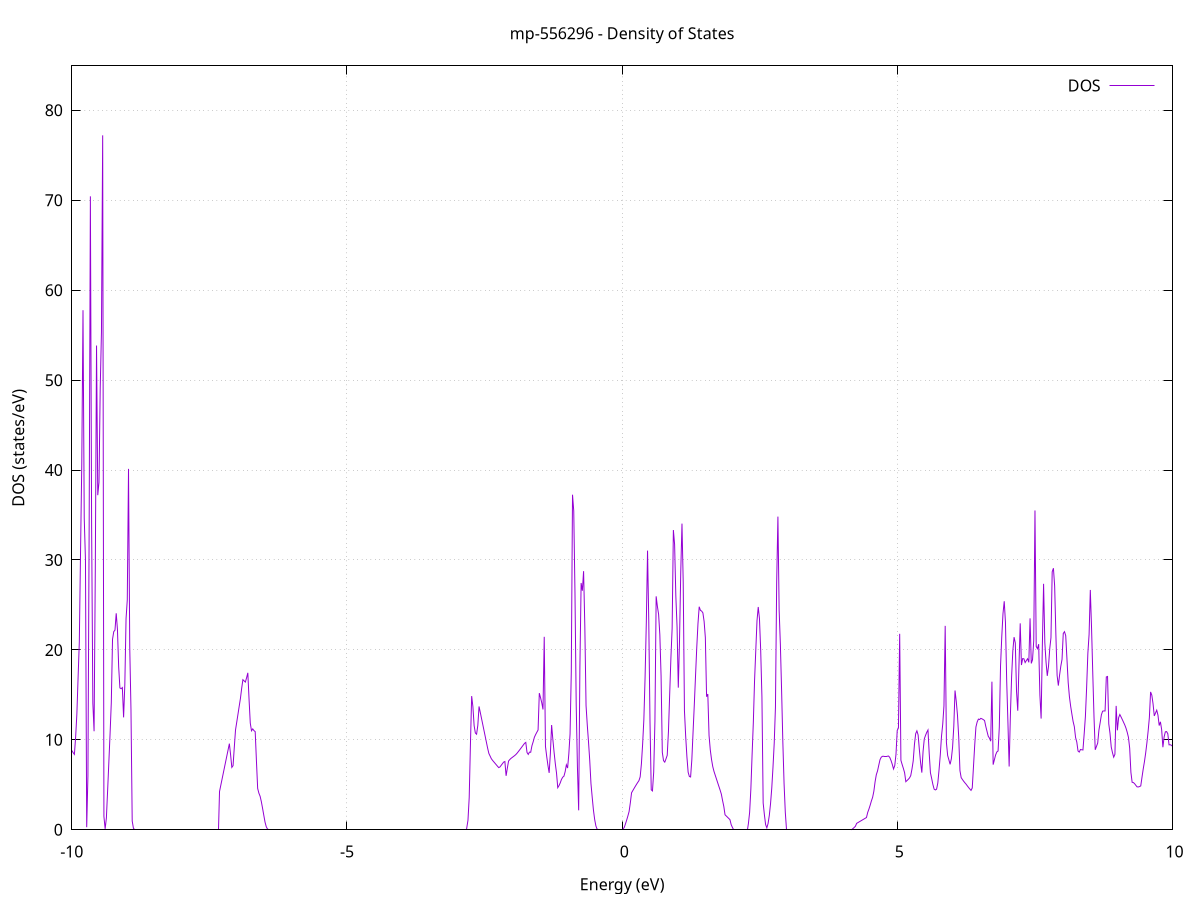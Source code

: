 set title 'mp-556296 - Density of States'
set xlabel 'Energy (eV)'
set ylabel 'DOS (states/eV)'
set grid
set xrange [-10:10]
set yrange [0:84.944]
set xzeroaxis lt -1
set terminal png size 800,600
set output 'mp-556296_dos_gnuplot.png'
plot '-' using 1:2 with lines title 'DOS'
-26.512600 0.000000
-26.490300 0.000000
-26.467900 0.000000
-26.445600 0.000000
-26.423200 0.000000
-26.400900 0.000000
-26.378500 0.000000
-26.356200 0.000000
-26.333900 0.000000
-26.311500 0.000000
-26.289200 0.000000
-26.266800 0.000000
-26.244500 0.000000
-26.222100 0.000000
-26.199800 0.000000
-26.177400 0.000000
-26.155100 0.000000
-26.132700 0.000000
-26.110400 0.000000
-26.088000 0.000000
-26.065700 0.000000
-26.043300 0.000000
-26.021000 0.000000
-25.998600 0.000000
-25.976300 0.000000
-25.953900 0.000000
-25.931600 0.000000
-25.909200 0.000000
-25.886900 0.000000
-25.864500 0.000000
-25.842200 0.000000
-25.819800 0.000000
-25.797500 0.000000
-25.775100 0.000000
-25.752800 0.000000
-25.730500 0.000000
-25.708100 0.000000
-25.685800 0.000000
-25.663400 0.000000
-25.641100 0.000000
-25.618700 0.000000
-25.596400 0.000000
-25.574000 0.000000
-25.551700 0.000000
-25.529300 0.000000
-25.507000 0.000000
-25.484600 0.000000
-25.462300 0.000000
-25.439900 0.000000
-25.417600 0.000000
-25.395200 0.000000
-25.372900 0.000000
-25.350500 0.000000
-25.328200 0.000000
-25.305800 0.000000
-25.283500 0.000000
-25.261100 0.000000
-25.238800 0.000000
-25.216400 0.000000
-25.194100 0.000000
-25.171800 0.000000
-25.149400 0.000000
-25.127100 0.000000
-25.104700 0.000000
-25.082400 0.000000
-25.060000 0.000000
-25.037700 0.000000
-25.015300 0.000000
-24.993000 0.000000
-24.970600 0.000000
-24.948300 0.000000
-24.925900 0.000000
-24.903600 0.000000
-24.881200 0.000000
-24.858900 0.000000
-24.836500 0.000000
-24.814200 0.000000
-24.791800 0.000000
-24.769500 0.000000
-24.747100 0.000000
-24.724800 0.000000
-24.702400 0.000000
-24.680100 0.000000
-24.657700 0.000000
-24.635400 0.000000
-24.613000 0.000000
-24.590700 0.000000
-24.568400 0.000000
-24.546000 0.000000
-24.523700 0.000000
-24.501300 0.000000
-24.479000 968.405000
-24.456600 0.000000
-24.434300 0.000000
-24.411900 0.000000
-24.389600 0.000000
-24.367200 0.000000
-24.344900 0.000000
-24.322500 0.000000
-24.300200 0.000000
-24.277800 0.000000
-24.255500 0.000000
-24.233100 0.000000
-24.210800 0.000000
-24.188400 0.000000
-24.166100 0.000000
-24.143700 0.000000
-24.121400 0.000000
-24.099000 0.000000
-24.076700 0.000000
-24.054300 0.000000
-24.032000 0.000000
-24.009600 0.000000
-23.987300 0.000000
-23.965000 0.000000
-23.942600 0.000000
-23.920300 0.000000
-23.897900 0.000000
-23.875600 0.000000
-23.853200 0.000000
-23.830900 0.000000
-23.808500 0.000000
-23.786200 0.000000
-23.763800 0.000000
-23.741500 0.000000
-23.719100 0.000000
-23.696800 0.000000
-23.674400 0.000000
-23.652100 0.000000
-23.629700 0.000000
-23.607400 0.000000
-23.585000 0.000000
-23.562700 0.000000
-23.540300 0.000000
-23.518000 0.000000
-23.495600 0.000000
-23.473300 0.000000
-23.450900 0.000000
-23.428600 0.000000
-23.406300 0.000000
-23.383900 0.000000
-23.361600 0.000000
-23.339200 0.000000
-23.316900 0.000000
-23.294500 0.000000
-23.272200 0.000000
-23.249800 0.000000
-23.227500 0.000000
-23.205100 0.000000
-23.182800 0.000000
-23.160400 0.000000
-23.138100 0.000000
-23.115700 0.000000
-23.093400 0.000000
-23.071000 0.000000
-23.048700 0.000000
-23.026300 0.000000
-23.004000 0.000000
-22.981600 0.000000
-22.959300 0.000000
-22.936900 0.000000
-22.914600 0.000000
-22.892200 0.000000
-22.869900 0.000000
-22.847500 0.000000
-22.825200 0.000000
-22.802900 0.000000
-22.780500 0.000000
-22.758200 0.000000
-22.735800 0.000000
-22.713500 0.000000
-22.691100 0.000000
-22.668800 0.000000
-22.646400 0.000000
-22.624100 0.000000
-22.601700 0.000000
-22.579400 0.000000
-22.557000 0.000000
-22.534700 0.000000
-22.512300 0.000000
-22.490000 0.000000
-22.467600 0.000000
-22.445300 0.000000
-22.422900 0.000000
-22.400600 0.000000
-22.378200 0.000000
-22.355900 0.000000
-22.333500 0.000000
-22.311200 0.000000
-22.288800 0.000000
-22.266500 0.000000
-22.244100 0.000000
-22.221800 0.000000
-22.199500 0.000000
-22.177100 0.000000
-22.154800 0.000000
-22.132400 0.000000
-22.110100 0.000000
-22.087700 0.000000
-22.065400 0.000000
-22.043000 0.000000
-22.020700 0.000000
-21.998300 0.000000
-21.976000 0.000000
-21.953600 0.000000
-21.931300 0.000000
-21.908900 0.000000
-21.886600 0.000000
-21.864200 0.000000
-21.841900 0.000000
-21.819500 0.000000
-21.797200 0.000000
-21.774800 0.000000
-21.752500 0.000000
-21.730100 0.000000
-21.707800 0.000000
-21.685400 0.000000
-21.663100 0.000000
-21.640800 0.000000
-21.618400 0.000000
-21.596100 0.000000
-21.573700 0.000000
-21.551400 0.000000
-21.529000 0.000000
-21.506700 0.000000
-21.484300 0.000000
-21.462000 0.000000
-21.439600 0.000000
-21.417300 0.000000
-21.394900 0.000000
-21.372600 0.000000
-21.350200 0.000000
-21.327900 0.000000
-21.305500 0.000000
-21.283200 0.000000
-21.260800 0.000000
-21.238500 0.000000
-21.216100 0.000000
-21.193800 0.000000
-21.171400 0.000000
-21.149100 0.000000
-21.126700 0.000000
-21.104400 0.000000
-21.082000 0.000000
-21.059700 0.000000
-21.037400 0.000000
-21.015000 0.000000
-20.992700 0.000000
-20.970300 0.000000
-20.948000 0.000000
-20.925600 0.000000
-20.903300 0.000000
-20.880900 0.000000
-20.858600 0.000000
-20.836200 0.000000
-20.813900 0.000000
-20.791500 0.000000
-20.769200 0.000000
-20.746800 0.000000
-20.724500 0.000000
-20.702100 0.000000
-20.679800 0.000000
-20.657400 0.000000
-20.635100 0.000000
-20.612700 0.000000
-20.590400 0.000000
-20.568000 0.000000
-20.545700 0.000000
-20.523300 0.000000
-20.501000 0.000000
-20.478600 0.000000
-20.456300 0.000000
-20.434000 0.000000
-20.411600 0.000000
-20.389300 0.000000
-20.366900 0.000000
-20.344600 0.000000
-20.322200 0.000000
-20.299900 0.000000
-20.277500 0.000000
-20.255200 0.000000
-20.232800 0.000000
-20.210500 0.000000
-20.188100 0.000000
-20.165800 0.000000
-20.143400 0.000000
-20.121100 0.000000
-20.098700 0.000000
-20.076400 0.000000
-20.054000 0.000000
-20.031700 0.000000
-20.009300 0.000000
-19.987000 0.000000
-19.964600 0.000000
-19.942300 0.000000
-19.919900 0.000000
-19.897600 0.000000
-19.875300 0.000000
-19.852900 0.000000
-19.830600 0.000000
-19.808200 0.000000
-19.785900 0.000000
-19.763500 0.000000
-19.741200 0.000000
-19.718800 0.000000
-19.696500 0.000000
-19.674100 0.000000
-19.651800 0.000000
-19.629400 0.000000
-19.607100 0.000000
-19.584700 0.000000
-19.562400 0.000000
-19.540000 0.000000
-19.517700 0.000000
-19.495300 0.000000
-19.473000 0.000000
-19.450600 0.000000
-19.428300 0.000000
-19.405900 0.000000
-19.383600 0.000000
-19.361200 0.000000
-19.338900 0.000000
-19.316500 0.000000
-19.294200 0.000000
-19.271900 0.000000
-19.249500 0.000000
-19.227200 0.000000
-19.204800 0.000000
-19.182500 0.000000
-19.160100 0.000000
-19.137800 0.000000
-19.115400 0.000000
-19.093100 0.000000
-19.070700 0.000000
-19.048400 0.000000
-19.026000 0.000000
-19.003700 0.000000
-18.981300 0.000000
-18.959000 0.000000
-18.936600 0.000000
-18.914300 0.000000
-18.891900 0.000000
-18.869600 0.000000
-18.847200 0.000000
-18.824900 0.000000
-18.802500 0.000000
-18.780200 0.000000
-18.757800 0.000000
-18.735500 0.000000
-18.713100 0.000000
-18.690800 0.000000
-18.668500 0.000000
-18.646100 0.000000
-18.623800 0.000000
-18.601400 0.000000
-18.579100 0.000000
-18.556700 0.000000
-18.534400 0.000000
-18.512000 0.000000
-18.489700 0.000000
-18.467300 0.000000
-18.445000 0.000000
-18.422600 0.000000
-18.400300 0.000000
-18.377900 0.000000
-18.355600 0.000000
-18.333200 0.000000
-18.310900 0.000000
-18.288500 0.000000
-18.266200 0.000000
-18.243800 0.000000
-18.221500 0.000000
-18.199100 0.000000
-18.176800 0.000000
-18.154400 0.000000
-18.132100 0.000000
-18.109800 0.000000
-18.087400 0.000000
-18.065100 0.000000
-18.042700 0.000000
-18.020400 0.000000
-17.998000 0.000000
-17.975700 0.000000
-17.953300 0.000000
-17.931000 0.000000
-17.908600 0.000000
-17.886300 0.000000
-17.863900 0.000000
-17.841600 0.000000
-17.819200 0.000000
-17.796900 0.000000
-17.774500 0.000000
-17.752200 0.000000
-17.729800 0.000000
-17.707500 0.000000
-17.685100 0.000000
-17.662800 0.000000
-17.640400 0.000000
-17.618100 0.000000
-17.595700 0.000000
-17.573400 0.000000
-17.551000 0.000000
-17.528700 0.000000
-17.506400 0.000000
-17.484000 0.000000
-17.461700 0.000000
-17.439300 0.000000
-17.417000 0.000000
-17.394600 0.000000
-17.372300 0.000000
-17.349900 0.000000
-17.327600 0.000000
-17.305200 0.000000
-17.282900 0.000000
-17.260500 0.000000
-17.238200 0.000000
-17.215800 0.000000
-17.193500 0.000000
-17.171100 0.000000
-17.148800 0.000000
-17.126400 0.000000
-17.104100 0.000000
-17.081700 0.000000
-17.059400 0.000000
-17.037000 0.000000
-17.014700 0.000000
-16.992300 0.000000
-16.970000 0.000000
-16.947600 0.000000
-16.925300 0.000000
-16.903000 0.000000
-16.880600 0.000000
-16.858300 0.000000
-16.835900 0.000000
-16.813600 0.000000
-16.791200 0.000000
-16.768900 0.000000
-16.746500 0.000000
-16.724200 0.000000
-16.701800 0.000000
-16.679500 0.000000
-16.657100 0.000000
-16.634800 0.000000
-16.612400 0.000000
-16.590100 0.000000
-16.567700 0.000000
-16.545400 0.000000
-16.523000 0.000000
-16.500700 0.000000
-16.478300 0.000000
-16.456000 0.000000
-16.433600 0.000000
-16.411300 0.000000
-16.388900 0.000000
-16.366600 0.000000
-16.344200 0.000000
-16.321900 0.000000
-16.299600 0.000000
-16.277200 0.000000
-16.254900 0.000000
-16.232500 0.000000
-16.210200 0.000000
-16.187800 0.000000
-16.165500 0.000000
-16.143100 0.000000
-16.120800 0.000000
-16.098400 0.000000
-16.076100 0.000000
-16.053700 0.000000
-16.031400 0.000000
-16.009000 0.000000
-15.986700 0.000000
-15.964300 0.000000
-15.942000 0.000000
-15.919600 0.000000
-15.897300 0.000000
-15.874900 0.000000
-15.852600 0.000000
-15.830200 0.000000
-15.807900 0.000000
-15.785500 0.000000
-15.763200 0.000000
-15.740900 0.000000
-15.718500 0.000000
-15.696200 0.000000
-15.673800 0.000000
-15.651500 0.000000
-15.629100 0.000000
-15.606800 0.000000
-15.584400 0.000000
-15.562100 0.000000
-15.539700 0.000000
-15.517400 0.000000
-15.495000 0.000000
-15.472700 0.000000
-15.450300 0.000000
-15.428000 0.000000
-15.405600 0.000000
-15.383300 0.000000
-15.360900 0.000000
-15.338600 0.000000
-15.316200 0.000000
-15.293900 0.000000
-15.271500 0.000000
-15.249200 0.000000
-15.226800 0.000000
-15.204500 0.000000
-15.182100 0.000000
-15.159800 0.000000
-15.137500 0.000000
-15.115100 0.000000
-15.092800 0.000000
-15.070400 0.000000
-15.048100 0.000000
-15.025700 0.000000
-15.003400 0.000000
-14.981000 0.000000
-14.958700 0.000000
-14.936300 0.000000
-14.914000 0.000000
-14.891600 0.000000
-14.869300 0.000000
-14.846900 0.000000
-14.824600 0.000000
-14.802200 0.000000
-14.779900 0.000000
-14.757500 0.000000
-14.735200 0.000000
-14.712800 0.000000
-14.690500 0.000000
-14.668100 0.000000
-14.645800 0.000000
-14.623400 0.000000
-14.601100 0.000000
-14.578700 0.000000
-14.556400 0.000000
-14.534100 0.000000
-14.511700 0.000000
-14.489400 0.000000
-14.467000 0.000000
-14.444700 0.000000
-14.422300 0.000000
-14.400000 0.000000
-14.377600 0.000000
-14.355300 0.000000
-14.332900 0.000000
-14.310600 0.000000
-14.288200 0.000000
-14.265900 0.000000
-14.243500 0.000000
-14.221200 0.000000
-14.198800 0.000000
-14.176500 0.000000
-14.154100 0.000000
-14.131800 0.000000
-14.109400 0.000000
-14.087100 0.000000
-14.064700 0.000000
-14.042400 0.000000
-14.020000 0.000000
-13.997700 0.000000
-13.975400 0.000000
-13.953000 0.000000
-13.930700 0.000000
-13.908300 0.000000
-13.886000 0.000000
-13.863600 0.000000
-13.841300 0.000000
-13.818900 0.000000
-13.796600 0.000000
-13.774200 0.000000
-13.751900 0.000000
-13.729500 0.000000
-13.707200 0.000000
-13.684800 0.000000
-13.662500 0.000000
-13.640100 0.000000
-13.617800 0.000000
-13.595400 0.000000
-13.573100 0.000000
-13.550700 0.000000
-13.528400 0.000000
-13.506000 0.000000
-13.483700 0.000000
-13.461300 0.000000
-13.439000 0.000000
-13.416600 0.000000
-13.394300 0.000000
-13.372000 0.000000
-13.349600 0.000000
-13.327300 0.000000
-13.304900 0.000000
-13.282600 0.000000
-13.260200 0.000000
-13.237900 0.000000
-13.215500 0.000000
-13.193200 0.000000
-13.170800 0.000000
-13.148500 0.000000
-13.126100 0.000000
-13.103800 0.000000
-13.081400 0.000000
-13.059100 0.000000
-13.036700 0.000000
-13.014400 0.000000
-12.992000 0.000000
-12.969700 0.000000
-12.947300 0.000000
-12.925000 0.000000
-12.902600 0.000000
-12.880300 0.000000
-12.857900 0.000000
-12.835600 0.000000
-12.813200 0.000000
-12.790900 0.000000
-12.768600 0.000000
-12.746200 0.000000
-12.723900 0.000000
-12.701500 0.000000
-12.679200 0.000000
-12.656800 0.003600
-12.634500 1.244400
-12.612100 5.147400
-12.589800 9.246300
-12.567400 24.937300
-12.545100 28.531400
-12.522700 24.590700
-12.500400 38.036500
-12.478000 51.999400
-12.455700 50.819000
-12.433300 35.553200
-12.411000 24.379100
-12.388600 35.615400
-12.366300 24.760100
-12.343900 4.423700
-12.321600 0.000000
-12.299200 0.000000
-12.276900 0.000000
-12.254500 0.000000
-12.232200 0.000000
-12.209900 0.000000
-12.187500 0.000000
-12.165200 0.000000
-12.142800 0.000000
-12.120500 0.000000
-12.098100 0.000000
-12.075800 0.000000
-12.053400 0.000000
-12.031100 0.000000
-12.008700 0.000000
-11.986400 0.000000
-11.964000 0.000000
-11.941700 0.000000
-11.919300 0.000000
-11.897000 0.000000
-11.874600 0.000000
-11.852300 0.000000
-11.829900 0.000000
-11.807600 0.000000
-11.785200 0.000000
-11.762900 0.000000
-11.740500 0.000000
-11.718200 0.000000
-11.695800 0.000000
-11.673500 0.000000
-11.651100 0.000000
-11.628800 0.000000
-11.606500 0.000000
-11.584100 0.000000
-11.561800 0.000000
-11.539400 0.000000
-11.517100 0.000000
-11.494700 0.000000
-11.472400 0.000000
-11.450000 0.000000
-11.427700 0.000000
-11.405300 0.000000
-11.383000 0.000000
-11.360600 0.000000
-11.338300 0.000000
-11.315900 0.000000
-11.293600 0.000000
-11.271200 0.000000
-11.248900 0.000000
-11.226500 0.000000
-11.204200 0.000000
-11.181800 0.000000
-11.159500 0.000000
-11.137100 0.000000
-11.114800 0.000000
-11.092400 0.000000
-11.070100 0.000000
-11.047700 0.000000
-11.025400 0.000000
-11.003100 0.000000
-10.980700 0.000000
-10.958400 0.000000
-10.936000 0.000000
-10.913700 0.000000
-10.891300 0.000000
-10.869000 0.000000
-10.846600 0.000000
-10.824300 0.000000
-10.801900 0.000000
-10.779600 0.000000
-10.757200 0.000000
-10.734900 0.000000
-10.712500 0.000000
-10.690200 0.000000
-10.667800 0.000000
-10.645500 0.000000
-10.623100 0.000000
-10.600800 0.000000
-10.578400 0.000000
-10.556100 0.000000
-10.533700 0.000000
-10.511400 0.000000
-10.489000 0.000000
-10.466700 0.000000
-10.444400 0.000000
-10.422000 0.132800
-10.399700 0.527000
-10.377300 1.375500
-10.355000 3.170100
-10.332600 9.174000
-10.310300 20.016100
-10.287900 32.788500
-10.265600 19.988600
-10.243200 21.021800
-10.220900 13.172700
-10.198500 11.791600
-10.176200 10.582800
-10.153800 14.893400
-10.131500 29.862600
-10.109100 19.661000
-10.086800 17.708500
-10.064400 13.124900
-10.042100 9.360200
-10.019700 9.058700
-9.997400 8.795400
-9.975000 8.570300
-9.952700 8.383400
-9.930300 10.298200
-9.908000 12.854800
-9.885600 16.924500
-9.863300 20.875100
-9.841000 30.906800
-9.818600 40.653700
-9.796300 57.777000
-9.773900 34.657000
-9.751600 30.022200
-9.729200 0.287500
-9.706900 5.994900
-9.684500 33.679800
-9.662200 70.437500
-9.639800 33.787600
-9.617500 14.092100
-9.595100 10.955800
-9.572800 28.915900
-9.550400 53.845200
-9.528100 37.208200
-9.505700 38.637600
-9.483400 49.093300
-9.461000 55.340800
-9.438700 77.221900
-9.416300 1.484500
-9.394000 0.099300
-9.371600 1.304100
-9.349300 4.317700
-9.326900 7.495400
-9.304600 10.642900
-9.282200 14.135000
-9.259900 21.177600
-9.237600 22.032100
-9.215200 22.202900
-9.192900 24.072600
-9.170500 22.279100
-9.148200 18.114700
-9.125800 15.775600
-9.103500 15.685500
-9.081100 15.812400
-9.058800 12.499800
-9.036400 16.145600
-9.014100 23.484300
-8.991700 25.561100
-8.969400 40.128700
-8.947000 20.333900
-8.924700 13.383600
-8.902300 0.974500
-8.880000 0.171000
-8.857600 0.000000
-8.835300 0.000000
-8.812900 0.000000
-8.790600 0.000000
-8.768200 0.000000
-8.745900 0.000000
-8.723500 0.000000
-8.701200 0.000000
-8.678900 0.000000
-8.656500 0.000000
-8.634200 0.000000
-8.611800 0.000000
-8.589500 0.000000
-8.567100 0.000000
-8.544800 0.000000
-8.522400 0.000000
-8.500100 0.000000
-8.477700 0.000000
-8.455400 0.000000
-8.433000 0.000000
-8.410700 0.000000
-8.388300 0.000000
-8.366000 0.000000
-8.343600 0.000000
-8.321300 0.000000
-8.298900 0.000000
-8.276600 0.000000
-8.254200 0.000000
-8.231900 0.000000
-8.209500 0.000000
-8.187200 0.000000
-8.164800 0.000000
-8.142500 0.000000
-8.120100 0.000000
-8.097800 0.000000
-8.075500 0.000000
-8.053100 0.000000
-8.030800 0.000000
-8.008400 0.000000
-7.986100 0.000000
-7.963700 0.000000
-7.941400 0.000000
-7.919000 0.000000
-7.896700 0.000000
-7.874300 0.000000
-7.852000 0.000000
-7.829600 0.000000
-7.807300 0.000000
-7.784900 0.000000
-7.762600 0.000000
-7.740200 0.000000
-7.717900 0.000000
-7.695500 0.000000
-7.673200 0.000000
-7.650800 0.000000
-7.628500 0.000000
-7.606100 0.000000
-7.583800 0.000000
-7.561400 0.000000
-7.539100 0.000000
-7.516700 0.000000
-7.494400 0.000000
-7.472100 0.000000
-7.449700 0.000000
-7.427400 0.000000
-7.405000 0.000000
-7.382700 0.000000
-7.360300 0.000000
-7.338000 0.000000
-7.315600 4.258100
-7.293300 4.925300
-7.270900 5.591800
-7.248600 6.257800
-7.226200 6.923100
-7.203900 7.587900
-7.181500 8.252000
-7.159200 8.915600
-7.136800 9.578500
-7.114500 8.339100
-7.092100 6.935300
-7.069800 7.127000
-7.047400 9.151900
-7.025100 11.100100
-7.002700 11.973300
-6.980400 12.856000
-6.958000 13.736400
-6.935700 14.614500
-6.913400 15.722500
-6.891000 16.690100
-6.868700 16.557100
-6.846300 16.423100
-6.824000 16.898500
-6.801600 17.453200
-6.779300 14.535400
-6.756900 11.864000
-6.734600 11.008100
-6.712200 11.217900
-6.689900 11.026500
-6.667500 10.913500
-6.645200 7.680500
-6.622800 4.599300
-6.600500 4.071500
-6.578100 3.725800
-6.555800 3.127800
-6.533400 2.382100
-6.511100 1.608800
-6.488700 0.845800
-6.466400 0.337800
-6.444000 0.080600
-6.421700 0.000000
-6.399300 0.000000
-6.377000 0.000000
-6.354600 0.000000
-6.332300 0.000000
-6.310000 0.000000
-6.287600 0.000000
-6.265300 0.000000
-6.242900 0.000000
-6.220600 0.000000
-6.198200 0.000000
-6.175900 0.000000
-6.153500 0.000000
-6.131200 0.000000
-6.108800 0.000000
-6.086500 0.000000
-6.064100 0.000000
-6.041800 0.000000
-6.019400 0.000000
-5.997100 0.000000
-5.974700 0.000000
-5.952400 0.000000
-5.930000 0.000000
-5.907700 0.000000
-5.885300 0.000000
-5.863000 0.000000
-5.840600 0.000000
-5.818300 0.000000
-5.795900 0.000000
-5.773600 0.000000
-5.751200 0.000000
-5.728900 0.000000
-5.706600 0.000000
-5.684200 0.000000
-5.661900 0.000000
-5.639500 0.000000
-5.617200 0.000000
-5.594800 0.000000
-5.572500 0.000000
-5.550100 0.000000
-5.527800 0.000000
-5.505400 0.000000
-5.483100 0.000000
-5.460700 0.000000
-5.438400 0.000000
-5.416000 0.000000
-5.393700 0.000000
-5.371300 0.000000
-5.349000 0.000000
-5.326600 0.000000
-5.304300 0.000000
-5.281900 0.000000
-5.259600 0.000000
-5.237200 0.000000
-5.214900 0.000000
-5.192500 0.000000
-5.170200 0.000000
-5.147900 0.000000
-5.125500 0.000000
-5.103200 0.000000
-5.080800 0.000000
-5.058500 0.000000
-5.036100 0.000000
-5.013800 0.000000
-4.991400 0.000000
-4.969100 0.000000
-4.946700 0.000000
-4.924400 0.000000
-4.902000 0.000000
-4.879700 0.000000
-4.857300 0.000000
-4.835000 0.000000
-4.812600 0.000000
-4.790300 0.000000
-4.767900 0.000000
-4.745600 0.000000
-4.723200 0.000000
-4.700900 0.000000
-4.678500 0.000000
-4.656200 0.000000
-4.633800 0.000000
-4.611500 0.000000
-4.589100 0.000000
-4.566800 0.000000
-4.544500 0.000000
-4.522100 0.000000
-4.499800 0.000000
-4.477400 0.000000
-4.455100 0.000000
-4.432700 0.000000
-4.410400 0.000000
-4.388000 0.000000
-4.365700 0.000000
-4.343300 0.000000
-4.321000 0.000000
-4.298600 0.000000
-4.276300 0.000000
-4.253900 0.000000
-4.231600 0.000000
-4.209200 0.000000
-4.186900 0.000000
-4.164500 0.000000
-4.142200 0.000000
-4.119800 0.000000
-4.097500 0.000000
-4.075100 0.000000
-4.052800 0.000000
-4.030400 0.000000
-4.008100 0.000000
-3.985700 0.000000
-3.963400 0.000000
-3.941100 0.000000
-3.918700 0.000000
-3.896400 0.000000
-3.874000 0.000000
-3.851700 0.000000
-3.829300 0.000000
-3.807000 0.000000
-3.784600 0.000000
-3.762300 0.000000
-3.739900 0.000000
-3.717600 0.000000
-3.695200 0.000000
-3.672900 0.000000
-3.650500 0.000000
-3.628200 0.000000
-3.605800 0.000000
-3.583500 0.000000
-3.561100 0.000000
-3.538800 0.000000
-3.516400 0.000000
-3.494100 0.000000
-3.471700 0.000000
-3.449400 0.000000
-3.427000 0.000000
-3.404700 0.000000
-3.382400 0.000000
-3.360000 0.000000
-3.337700 0.000000
-3.315300 0.000000
-3.293000 0.000000
-3.270600 0.000000
-3.248300 0.000000
-3.225900 0.000000
-3.203600 0.000000
-3.181200 0.000000
-3.158900 0.000000
-3.136500 0.000000
-3.114200 0.000000
-3.091800 0.000000
-3.069500 0.000000
-3.047100 0.000000
-3.024800 0.000000
-3.002400 0.000000
-2.980100 0.000000
-2.957700 0.000000
-2.935400 0.000000
-2.913000 0.000000
-2.890700 0.000000
-2.868300 0.000000
-2.846000 0.000000
-2.823600 0.000000
-2.801300 1.055900
-2.779000 3.576700
-2.756600 9.505800
-2.734300 14.865900
-2.711900 13.694500
-2.689600 11.581500
-2.667200 10.764100
-2.644900 10.627900
-2.622500 11.607100
-2.600200 13.713300
-2.577800 13.053400
-2.555500 12.388400
-2.533100 11.723300
-2.510800 11.058000
-2.488400 10.392600
-2.466100 9.727100
-2.443700 9.061500
-2.421400 8.482600
-2.399000 8.193100
-2.376700 7.903500
-2.354300 7.715900
-2.332000 7.553800
-2.309600 7.391700
-2.287300 7.229500
-2.264900 7.067200
-2.242600 6.913400
-2.220200 6.984500
-2.197900 7.165900
-2.175600 7.347100
-2.153200 7.528200
-2.130900 7.588000
-2.108500 5.998400
-2.086200 6.851900
-2.063800 7.644600
-2.041500 7.809700
-2.019100 7.942200
-1.996800 8.045700
-1.974400 8.149700
-1.952100 8.254200
-1.929700 8.377200
-1.907400 8.529100
-1.885000 8.702800
-1.862700 8.880800
-1.840300 9.061000
-1.818000 9.243400
-1.795600 9.428000
-1.773300 9.614900
-1.750900 9.714600
-1.728600 8.597900
-1.706200 8.380200
-1.683900 8.636100
-1.661500 8.617100
-1.639200 9.341900
-1.616900 9.779200
-1.594500 10.289800
-1.572200 10.584400
-1.549800 10.846500
-1.527500 11.095000
-1.505100 15.194300
-1.482800 14.687000
-1.460400 14.118100
-1.438100 13.377500
-1.415700 21.457400
-1.393400 9.282500
-1.371000 8.157500
-1.348700 7.171800
-1.326300 6.325500
-1.304000 8.496400
-1.281600 11.649000
-1.259300 10.059700
-1.236900 8.630600
-1.214600 7.361700
-1.192200 6.289400
-1.169900 4.682400
-1.147500 4.906800
-1.125200 5.209200
-1.102800 5.589800
-1.080500 5.841700
-1.058100 5.954300
-1.035800 6.452200
-1.013500 7.222300
-0.991100 6.863300
-0.968800 8.445200
-0.946400 10.655500
-0.924100 17.510600
-0.901700 37.258200
-0.879400 35.452700
-0.857000 26.315600
-0.834700 13.903800
-0.812300 6.947800
-0.790000 2.159900
-0.767600 18.066700
-0.745300 27.441700
-0.722900 26.582900
-0.700600 28.756100
-0.678200 22.627600
-0.655900 13.813500
-0.633500 11.641900
-0.611200 9.773700
-0.588800 7.703200
-0.566500 5.135300
-0.544100 3.620500
-0.521800 2.199000
-0.499400 1.142800
-0.477100 0.430700
-0.454700 0.059300
-0.432400 0.000000
-0.410100 0.000000
-0.387700 0.000000
-0.365400 0.000000
-0.343000 0.000000
-0.320700 0.000000
-0.298300 0.000000
-0.276000 0.000000
-0.253600 0.000000
-0.231300 0.000000
-0.208900 0.000000
-0.186600 0.000000
-0.164200 0.000000
-0.141900 0.000000
-0.119500 0.000000
-0.097200 0.000000
-0.074800 0.000000
-0.052500 0.000000
-0.030100 0.000000
-0.007800 0.000000
0.014600 0.000000
0.036900 0.244900
0.059300 0.636300
0.081600 1.064000
0.104000 1.527900
0.126300 2.028100
0.148600 2.987100
0.171000 4.112900
0.193300 4.351300
0.215700 4.586700
0.238000 4.818900
0.260400 5.046000
0.282700 5.260700
0.305100 5.462400
0.327400 5.881200
0.349800 7.318600
0.372100 9.511500
0.394500 12.258100
0.416800 16.949300
0.439200 23.074400
0.461500 31.043700
0.483900 23.145600
0.506200 12.002500
0.528600 4.445500
0.550900 4.321300
0.573300 6.407600
0.595600 12.054100
0.618000 25.957900
0.640300 24.846900
0.662700 23.946700
0.685000 21.682000
0.707400 17.111700
0.729700 8.614800
0.752000 7.686200
0.774400 7.521000
0.796700 7.883800
0.819100 8.280200
0.841400 10.938400
0.863800 15.062600
0.886100 19.125200
0.908500 22.416600
0.930800 33.333100
0.953200 31.729500
0.975500 26.011700
0.997900 22.570400
1.020200 15.803500
1.042600 21.061700
1.064900 28.672200
1.087300 34.044600
1.109600 27.525700
1.132000 13.246500
1.154300 10.408300
1.176700 8.128400
1.199000 6.405600
1.221400 5.922600
1.243700 5.872300
1.266100 7.779900
1.288400 10.834800
1.310800 13.861700
1.333100 17.074200
1.355400 20.217900
1.377800 22.919300
1.400100 24.802200
1.422500 24.399600
1.444800 24.315000
1.467200 24.120600
1.489500 23.156100
1.511900 21.372900
1.534200 14.798300
1.556600 15.089900
1.578900 10.496400
1.601300 8.896200
1.623600 7.840200
1.646000 7.041100
1.668300 6.498900
1.690700 6.078100
1.713000 5.659100
1.735400 5.241900
1.757700 4.826400
1.780100 4.412700
1.802400 3.964800
1.824800 3.248400
1.847100 2.599800
1.869500 1.668300
1.891800 1.533500
1.914200 1.398800
1.936500 1.264000
1.958800 1.129200
1.981200 0.570100
2.003500 0.262300
2.025900 0.000000
2.048200 0.000000
2.070600 0.000000
2.092900 0.000000
2.115300 0.000000
2.137600 0.000000
2.160000 0.000000
2.182300 0.000000
2.204700 0.000000
2.227000 0.000000
2.249400 0.000000
2.271700 0.000000
2.294100 0.685700
2.316400 1.932200
2.338800 4.536500
2.361100 8.322100
2.383500 11.899900
2.405800 16.567400
2.428200 19.954300
2.450500 23.254900
2.472900 24.774100
2.495200 23.471200
2.517500 19.932300
2.539900 14.766000
2.562200 2.982100
2.584600 1.672200
2.606900 0.571900
2.629300 0.215800
2.651600 0.701100
2.674000 1.594600
2.696300 2.902400
2.718700 4.644300
2.741000 6.974800
2.763400 9.650300
2.785700 13.652000
2.808100 27.577300
2.830400 34.821400
2.852800 24.419300
2.875100 20.600700
2.897500 15.453200
2.919800 9.755600
2.942200 5.137100
2.964500 1.946000
2.986900 0.000000
3.009200 0.000000
3.031600 0.000000
3.053900 0.000000
3.076300 0.000000
3.098600 0.000000
3.120900 0.000000
3.143300 0.000000
3.165600 0.000000
3.188000 0.000000
3.210300 0.000000
3.232700 0.000000
3.255000 0.000000
3.277400 0.000000
3.299700 0.000000
3.322100 0.000000
3.344400 0.000000
3.366800 0.000000
3.389100 0.000000
3.411500 0.000000
3.433800 0.000000
3.456200 0.000000
3.478500 0.000000
3.500900 0.000000
3.523200 0.000000
3.545600 0.000000
3.567900 0.000000
3.590300 0.000000
3.612600 0.000000
3.635000 0.000000
3.657300 0.000000
3.679700 0.000000
3.702000 0.000000
3.724300 0.000000
3.746700 0.000000
3.769000 0.000000
3.791400 0.000000
3.813700 0.000000
3.836100 0.000000
3.858400 0.000000
3.880800 0.000000
3.903100 0.000000
3.925500 0.000000
3.947800 0.000000
3.970200 0.000000
3.992500 0.000000
4.014900 0.000000
4.037200 0.000000
4.059600 0.000000
4.081900 0.000000
4.104300 0.000000
4.126600 0.000000
4.149000 0.000000
4.171300 0.020500
4.193700 0.130100
4.216000 0.253200
4.238400 0.389600
4.260700 0.712500
4.283000 0.793300
4.305400 0.874200
4.327700 0.955200
4.350100 1.036300
4.372400 1.117600
4.394800 1.199000
4.417100 1.280400
4.439500 1.362000
4.461800 1.926900
4.484200 2.304200
4.506500 2.730600
4.528900 3.206000
4.551200 3.606800
4.573600 4.283800
4.595900 5.328800
4.618300 6.122200
4.640600 6.547700
4.663000 7.178800
4.685300 7.789800
4.707700 8.067600
4.730000 8.172800
4.752400 8.174000
4.774700 8.173600
4.797100 8.173600
4.819400 8.180500
4.841800 8.196100
4.864100 8.030700
4.886400 7.688800
4.908800 7.264800
4.931100 6.758900
4.953500 7.147600
4.975800 8.392900
4.998200 11.041800
5.020500 11.328900
5.042900 21.788400
5.065200 7.724600
5.087600 7.258200
5.109900 6.825600
5.132300 6.345200
5.154600 5.347400
5.177000 5.479500
5.199300 5.609200
5.221700 5.767800
5.244000 6.026000
5.266400 6.765500
5.288700 7.655900
5.311100 9.489600
5.333400 10.684700
5.355800 11.000300
5.378100 10.538400
5.400500 8.914900
5.422800 7.461500
5.445200 6.354500
5.467500 8.694400
5.489800 10.087500
5.512200 10.495100
5.534500 10.834500
5.556900 11.096000
5.579200 8.527000
5.601600 6.338700
5.623900 5.704800
5.646300 5.033200
5.668600 4.521100
5.691000 4.429500
5.713300 4.509500
5.735700 5.198100
5.758000 6.650900
5.780400 8.311400
5.802700 10.399600
5.825100 11.739300
5.847400 13.778700
5.869800 22.677000
5.892100 9.698700
5.914500 8.258800
5.936800 7.777700
5.959200 7.277400
5.981500 7.884800
6.003900 9.165000
6.026200 11.506900
6.048500 15.489900
6.070900 14.282800
6.093200 12.733300
6.115600 10.294000
6.137900 6.580600
6.160300 5.797900
6.182600 5.591400
6.205000 5.401200
6.227300 5.227300
6.249700 5.069600
6.272000 4.882200
6.294400 4.704400
6.316700 4.536900
6.339100 4.379700
6.361400 4.645200
6.383800 7.020700
6.406100 9.399800
6.428500 11.430700
6.450800 11.993000
6.473200 12.306300
6.495500 12.261200
6.517900 12.389900
6.540200 12.329300
6.562600 12.249000
6.584900 12.148900
6.607300 11.502900
6.629600 10.945400
6.651900 10.403000
6.674300 10.190400
6.696600 9.850000
6.719000 16.468100
6.741300 7.243900
6.763700 7.785800
6.786000 8.323800
6.808400 8.652800
6.830700 8.764000
6.853100 11.420000
6.875400 18.214000
6.897800 21.475300
6.920100 24.038100
6.942500 25.412900
6.964800 23.069600
6.987200 16.560600
7.009500 11.991400
7.031900 7.030300
7.054200 12.675000
7.076600 17.011800
7.098900 19.905000
7.121300 21.421100
7.143600 20.775400
7.166000 15.389800
7.188300 13.239900
7.210700 18.349400
7.233000 22.953100
7.255300 18.319000
7.277700 19.039300
7.300000 19.012100
7.322400 18.592200
7.344700 18.819200
7.367100 19.015500
7.389400 18.619600
7.411800 23.509900
7.434100 18.498600
7.456500 18.902300
7.478800 21.029400
7.501200 35.504000
7.523500 20.391900
7.545900 20.133300
7.568200 20.638900
7.590600 14.977900
7.612900 12.365700
7.635300 20.531200
7.657600 27.350700
7.680000 20.806500
7.702300 18.647000
7.724700 17.111700
7.747000 18.171000
7.769400 20.128200
7.791700 21.354500
7.814000 28.684900
7.836400 29.084900
7.858700 27.104800
7.881100 21.691000
7.903400 17.163500
7.925800 16.034400
7.948100 17.188600
7.970500 18.188600
7.992800 18.949700
8.015200 21.831700
8.037500 22.028600
8.059900 21.587400
8.082200 18.994800
8.104600 16.381800
8.126900 14.802700
8.149300 13.747600
8.171600 12.874700
8.194000 12.044100
8.216300 11.469400
8.238700 10.268600
8.261000 9.755200
8.283400 8.758800
8.305700 8.640800
8.328100 8.928800
8.350400 8.894500
8.372800 8.873400
8.395100 10.656700
8.417400 12.586600
8.439800 15.833400
8.462100 19.616700
8.484500 21.733300
8.506800 26.665200
8.529200 22.426700
8.551500 17.373900
8.573900 12.517500
8.596200 8.896500
8.618600 9.272400
8.640900 9.639900
8.663300 11.088600
8.685600 11.909000
8.708000 12.783500
8.730300 13.185500
8.752700 13.215600
8.775000 13.213900
8.797400 16.994100
8.819700 17.044900
8.842100 11.772500
8.864400 10.724100
8.886800 9.205400
8.909100 8.581000
8.931500 8.072000
8.953800 8.390400
8.976200 13.776900
8.998500 11.060900
9.020800 12.462100
9.043200 12.816800
9.065500 12.543700
9.087900 12.258200
9.110200 11.960400
9.132600 11.662200
9.154900 11.301100
9.177300 10.840500
9.199600 10.279100
9.222000 9.072900
9.244300 6.382800
9.266700 5.278900
9.289000 5.251800
9.311400 5.126400
9.333700 4.943300
9.356100 4.773900
9.378400 4.760200
9.400800 4.804600
9.423100 4.877600
9.445500 5.830000
9.467800 6.749900
9.490200 7.575600
9.512500 8.529600
9.534900 9.666500
9.557200 10.965500
9.579500 12.461700
9.601900 15.330200
9.624200 14.968700
9.646600 14.011000
9.668900 12.661300
9.691300 12.982300
9.713600 13.299900
9.736000 12.746100
9.758300 11.589900
9.780700 12.005300
9.803000 11.128700
9.825400 9.177600
9.847700 10.322800
9.870100 10.891700
9.892400 10.918500
9.914800 10.683400
9.937100 9.445000
9.959500 9.456100
9.981800 9.391900
10.004200 9.252500
10.026500 9.057000
10.048900 10.896100
10.071200 12.395800
10.093600 13.381800
10.115900 17.143900
10.138300 16.899900
10.160600 14.894200
10.182900 13.250100
10.205300 14.315600
10.227600 15.582500
10.250000 15.294200
10.272300 14.439000
10.294700 13.720000
10.317000 12.736600
10.339400 11.056100
10.361700 8.965900
10.384100 6.939500
10.406400 5.622200
10.428800 4.034100
10.451100 2.785400
10.473500 2.426000
10.495800 2.688100
10.518200 3.276100
10.540500 4.076500
10.562900 5.114500
10.585200 6.556200
10.607600 9.671000
10.629900 13.188000
10.652300 17.479600
10.674600 19.614300
10.697000 20.875000
10.719300 20.431800
10.741700 19.296500
10.764000 16.975000
10.786300 12.854600
10.808700 4.585500
10.831000 3.223700
10.853400 3.889400
10.875700 4.609400
10.898100 5.383800
10.920400 7.915400
10.942800 11.934100
10.965100 14.729100
10.987500 17.489900
11.009800 20.216400
11.032200 27.338900
11.054500 17.638900
11.076900 13.445200
11.099200 8.489100
11.121600 5.481500
11.143900 5.161600
11.166300 5.375600
11.188600 5.848600
11.211000 6.714400
11.233300 9.950600
11.255700 10.250200
11.278000 10.913800
11.300400 14.852000
11.322700 16.107300
11.345000 14.024800
11.367400 12.291300
11.389700 9.748600
11.412100 8.541100
11.434400 7.980200
11.456800 8.041500
11.479100 9.225000
11.501500 9.587900
11.523800 10.001000
11.546200 10.833300
11.568500 11.778100
11.590900 12.423500
11.613200 15.855900
11.635600 17.840600
11.657900 17.574800
11.680300 16.458500
11.702600 15.696000
11.725000 14.198500
11.747300 13.717900
11.769700 13.266100
11.792000 13.929600
11.814400 13.832800
11.836700 13.987100
11.859100 16.747800
11.881400 18.286500
11.903800 19.226100
11.926100 16.717000
11.948400 13.566900
11.970800 13.489400
11.993100 13.615300
12.015500 13.959000
12.037800 14.134800
12.060200 16.402400
12.082500 15.092700
12.104900 14.355300
12.127200 13.455200
12.149600 12.422100
12.171900 12.102400
12.194300 11.889800
12.216600 11.972200
12.239000 13.785500
12.261300 14.268600
12.283700 15.728500
12.306000 17.320300
12.328400 16.580000
12.350700 14.760500
12.373100 14.489400
12.395400 13.903800
12.417800 13.410800
12.440100 13.370400
12.462500 15.169200
12.484800 15.477200
12.507200 15.770100
12.529500 16.031800
12.551800 16.263000
12.574200 15.546200
12.596500 14.640400
12.618900 15.339000
12.641200 16.179600
12.663600 16.445300
12.685900 14.593000
12.708300 14.258800
12.730600 13.295200
12.753000 12.024000
12.775300 13.230000
12.797700 13.009800
12.820000 13.123200
12.842400 14.154700
12.864700 13.427300
12.887100 12.623600
12.909400 14.931100
12.931800 15.501900
12.954100 15.889700
12.976500 16.128700
12.998800 13.763600
13.021200 12.398400
13.043500 12.775600
13.065900 14.348400
13.088200 14.789800
13.110500 15.171100
13.132900 14.950400
13.155200 15.323300
13.177600 17.837100
13.199900 28.107100
13.222300 18.546100
13.244600 14.933300
13.267000 16.012600
13.289300 16.125400
13.311700 16.344000
13.334000 16.380600
13.356400 16.205100
13.378700 15.714500
13.401100 15.310000
13.423400 14.766000
13.445800 13.270000
13.468100 12.375100
13.490500 11.247000
13.512800 10.501000
13.535200 10.208200
13.557500 9.938000
13.579900 10.035100
13.602200 13.369700
13.624600 13.583100
13.646900 14.188200
13.669300 14.629500
13.691600 14.848800
13.713900 14.274600
13.736300 12.554000
13.758600 12.246900
13.781000 12.264500
13.803300 12.052600
13.825700 11.707100
13.848000 11.282300
13.870400 10.876700
13.892700 10.487000
13.915100 10.129800
13.937400 9.784400
13.959800 10.034400
13.982100 11.311400
14.004500 14.395300
14.026800 15.985900
14.049200 15.714000
14.071500 15.567200
14.093900 16.167300
14.116200 16.925900
14.138600 16.197100
14.160900 14.035100
14.183300 12.563400
14.205600 12.140000
14.228000 11.973300
14.250300 11.227600
14.272700 10.276800
14.295000 9.255100
14.317300 7.944800
14.339700 7.146000
14.362000 7.606200
14.384400 8.193600
14.406700 8.843700
14.429100 9.550000
14.451400 19.761900
14.473800 15.000600
14.496100 15.420500
14.518500 15.555800
14.540800 15.406400
14.563200 15.024100
14.585500 14.569900
14.607900 13.462400
14.630200 9.675700
14.652600 7.220600
14.674900 6.651400
14.697300 5.400400
14.719600 4.423100
14.742000 3.820500
14.764300 3.631100
14.786700 4.714000
14.809000 5.666200
14.831400 8.639100
14.853700 16.779700
14.876000 23.088400
14.898400 27.088400
14.920700 29.737300
14.943100 27.540900
14.965400 15.311600
14.987800 9.822600
15.010100 8.504500
15.032500 7.807000
15.054800 7.984800
15.077200 8.347900
15.099500 8.844700
15.121900 13.066300
15.144200 13.032500
15.166600 12.980400
15.188900 12.840400
15.211300 12.532100
15.233600 13.097800
15.256000 13.993100
15.278300 15.059700
15.300700 10.783000
15.323000 9.725200
15.345400 8.533900
15.367700 7.209000
15.390100 6.011100
15.412400 5.231700
15.434800 4.604800
15.457100 4.689300
15.479400 5.909600
15.501800 9.507000
15.524100 19.251600
15.546500 13.567700
15.568800 13.608400
15.591200 13.514700
15.613500 13.478200
15.635900 13.154300
15.658200 12.656900
15.680600 12.252500
15.702900 12.678500
15.725300 12.859900
15.747600 11.704700
15.770000 12.272900
15.792300 11.489800
15.814700 8.409700
15.837000 16.944500
15.859400 19.559700
15.881700 16.747500
15.904100 12.557600
15.926400 11.559800
15.948800 11.064500
15.971100 10.097800
15.993500 9.160700
16.015800 8.234000
16.038200 6.799400
16.060500 5.455500
16.082800 4.192400
16.105200 2.124400
16.127500 0.654200
16.149900 0.004500
16.172200 0.000000
16.194600 0.000000
16.216900 0.000000
16.239300 0.000000
16.261600 0.000000
16.284000 0.000000
16.306300 0.000000
16.328700 0.000000
16.351000 0.000000
16.373400 0.000000
16.395700 0.000000
16.418100 0.000000
16.440400 0.000000
16.462800 0.000000
16.485100 0.000000
16.507500 0.000000
16.529800 0.000000
16.552200 0.000000
16.574500 0.000000
16.596900 0.000000
16.619200 0.000000
16.641500 0.000000
16.663900 0.000000
16.686200 0.000000
16.708600 0.000000
16.730900 0.000000
16.753300 0.000000
16.775600 0.000000
16.798000 0.000000
16.820300 0.000000
16.842700 0.000000
16.865000 0.000000
16.887400 0.000000
16.909700 0.000000
16.932100 0.000000
16.954400 0.000000
16.976800 0.000000
16.999100 0.000000
17.021500 0.000000
17.043800 0.000000
17.066200 0.000000
17.088500 0.000000
17.110900 0.000000
17.133200 0.000000
17.155600 0.000000
17.177900 0.000000
17.200300 0.000000
17.222600 0.000000
17.244900 0.000000
17.267300 0.000000
17.289600 0.000000
17.312000 0.000000
17.334300 0.000000
17.356700 0.000000
17.379000 0.000000
17.401400 0.000000
17.423700 0.000000
17.446100 0.000000
17.468400 0.000000
17.490800 0.000000
17.513100 0.000000
17.535500 0.000000
17.557800 0.000000
17.580200 0.000000
17.602500 0.000000
17.624900 0.000000
17.647200 0.000000
17.669600 0.000000
17.691900 0.000000
17.714300 0.000000
17.736600 0.000000
17.759000 0.000000
17.781300 0.000000
17.803700 0.000000
17.826000 0.000000
17.848300 0.000000
17.870700 0.000000
17.893000 0.000000
17.915400 0.000000
17.937700 0.000000
17.960100 0.000000
17.982400 0.000000
18.004800 0.000000
18.027100 0.000000
18.049500 0.000000
18.071800 0.000000
18.094200 0.000000
18.116500 0.000000
18.138900 0.000000
18.161200 0.000000
18.183600 0.000000
e
